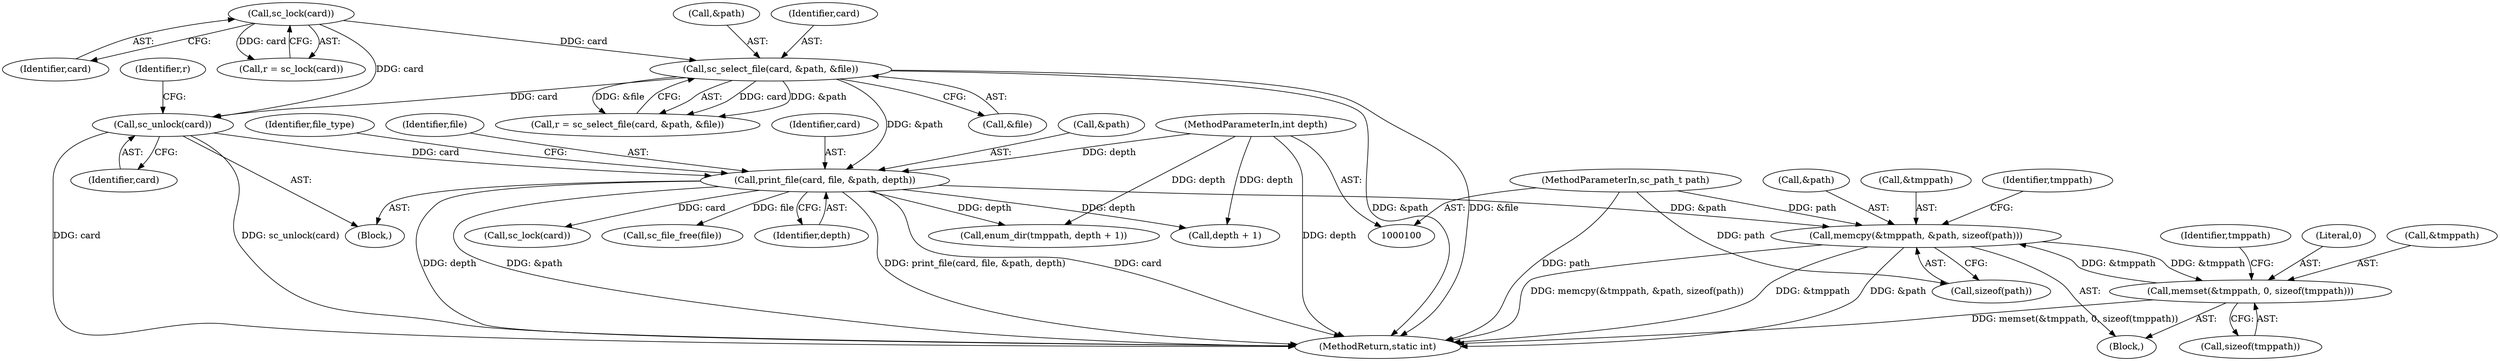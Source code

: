 digraph "0_OpenSC_8fe377e93b4b56060e5bbfb6f3142ceaeca744fa_22@API" {
"1000211" [label="(Call,memcpy(&tmppath, &path, sizeof(path)))"];
"1000205" [label="(Call,memset(&tmppath, 0, sizeof(tmppath)))"];
"1000211" [label="(Call,memcpy(&tmppath, &path, sizeof(path)))"];
"1000136" [label="(Call,print_file(card, file, &path, depth))"];
"1000124" [label="(Call,sc_unlock(card))"];
"1000118" [label="(Call,sc_select_file(card, &path, &file))"];
"1000110" [label="(Call,sc_lock(card))"];
"1000102" [label="(MethodParameterIn,int depth)"];
"1000101" [label="(MethodParameterIn,sc_path_t path)"];
"1000214" [label="(Call,&path)"];
"1000118" [label="(Call,sc_select_file(card, &path, &file))"];
"1000213" [label="(Identifier,tmppath)"];
"1000139" [label="(Call,&path)"];
"1000211" [label="(Call,memcpy(&tmppath, &path, sizeof(path)))"];
"1000111" [label="(Identifier,card)"];
"1000119" [label="(Identifier,card)"];
"1000216" [label="(Call,sizeof(path))"];
"1000208" [label="(Literal,0)"];
"1000244" [label="(MethodReturn,static int)"];
"1000212" [label="(Call,&tmppath)"];
"1000203" [label="(Block,)"];
"1000120" [label="(Call,&path)"];
"1000125" [label="(Identifier,card)"];
"1000143" [label="(Identifier,file_type)"];
"1000103" [label="(Block,)"];
"1000157" [label="(Call,sc_lock(card))"];
"1000108" [label="(Call,r = sc_lock(card))"];
"1000122" [label="(Call,&file)"];
"1000206" [label="(Call,&tmppath)"];
"1000102" [label="(MethodParameterIn,int depth)"];
"1000237" [label="(Call,enum_dir(tmppath, depth + 1))"];
"1000147" [label="(Call,sc_file_free(file))"];
"1000141" [label="(Identifier,depth)"];
"1000110" [label="(Call,sc_lock(card))"];
"1000124" [label="(Call,sc_unlock(card))"];
"1000136" [label="(Call,print_file(card, file, &path, depth))"];
"1000209" [label="(Call,sizeof(tmppath))"];
"1000116" [label="(Call,r = sc_select_file(card, &path, &file))"];
"1000138" [label="(Identifier,file)"];
"1000127" [label="(Identifier,r)"];
"1000205" [label="(Call,memset(&tmppath, 0, sizeof(tmppath)))"];
"1000239" [label="(Call,depth + 1)"];
"1000137" [label="(Identifier,card)"];
"1000101" [label="(MethodParameterIn,sc_path_t path)"];
"1000221" [label="(Identifier,tmppath)"];
"1000211" -> "1000203"  [label="AST: "];
"1000211" -> "1000216"  [label="CFG: "];
"1000212" -> "1000211"  [label="AST: "];
"1000214" -> "1000211"  [label="AST: "];
"1000216" -> "1000211"  [label="AST: "];
"1000221" -> "1000211"  [label="CFG: "];
"1000211" -> "1000244"  [label="DDG: &tmppath"];
"1000211" -> "1000244"  [label="DDG: &path"];
"1000211" -> "1000244"  [label="DDG: memcpy(&tmppath, &path, sizeof(path))"];
"1000211" -> "1000205"  [label="DDG: &tmppath"];
"1000205" -> "1000211"  [label="DDG: &tmppath"];
"1000136" -> "1000211"  [label="DDG: &path"];
"1000101" -> "1000211"  [label="DDG: path"];
"1000205" -> "1000203"  [label="AST: "];
"1000205" -> "1000209"  [label="CFG: "];
"1000206" -> "1000205"  [label="AST: "];
"1000208" -> "1000205"  [label="AST: "];
"1000209" -> "1000205"  [label="AST: "];
"1000213" -> "1000205"  [label="CFG: "];
"1000205" -> "1000244"  [label="DDG: memset(&tmppath, 0, sizeof(tmppath))"];
"1000136" -> "1000103"  [label="AST: "];
"1000136" -> "1000141"  [label="CFG: "];
"1000137" -> "1000136"  [label="AST: "];
"1000138" -> "1000136"  [label="AST: "];
"1000139" -> "1000136"  [label="AST: "];
"1000141" -> "1000136"  [label="AST: "];
"1000143" -> "1000136"  [label="CFG: "];
"1000136" -> "1000244"  [label="DDG: card"];
"1000136" -> "1000244"  [label="DDG: depth"];
"1000136" -> "1000244"  [label="DDG: &path"];
"1000136" -> "1000244"  [label="DDG: print_file(card, file, &path, depth)"];
"1000124" -> "1000136"  [label="DDG: card"];
"1000118" -> "1000136"  [label="DDG: &path"];
"1000102" -> "1000136"  [label="DDG: depth"];
"1000136" -> "1000147"  [label="DDG: file"];
"1000136" -> "1000157"  [label="DDG: card"];
"1000136" -> "1000237"  [label="DDG: depth"];
"1000136" -> "1000239"  [label="DDG: depth"];
"1000124" -> "1000103"  [label="AST: "];
"1000124" -> "1000125"  [label="CFG: "];
"1000125" -> "1000124"  [label="AST: "];
"1000127" -> "1000124"  [label="CFG: "];
"1000124" -> "1000244"  [label="DDG: card"];
"1000124" -> "1000244"  [label="DDG: sc_unlock(card)"];
"1000118" -> "1000124"  [label="DDG: card"];
"1000110" -> "1000124"  [label="DDG: card"];
"1000118" -> "1000116"  [label="AST: "];
"1000118" -> "1000122"  [label="CFG: "];
"1000119" -> "1000118"  [label="AST: "];
"1000120" -> "1000118"  [label="AST: "];
"1000122" -> "1000118"  [label="AST: "];
"1000116" -> "1000118"  [label="CFG: "];
"1000118" -> "1000244"  [label="DDG: &path"];
"1000118" -> "1000244"  [label="DDG: &file"];
"1000118" -> "1000116"  [label="DDG: card"];
"1000118" -> "1000116"  [label="DDG: &path"];
"1000118" -> "1000116"  [label="DDG: &file"];
"1000110" -> "1000118"  [label="DDG: card"];
"1000110" -> "1000108"  [label="AST: "];
"1000110" -> "1000111"  [label="CFG: "];
"1000111" -> "1000110"  [label="AST: "];
"1000108" -> "1000110"  [label="CFG: "];
"1000110" -> "1000108"  [label="DDG: card"];
"1000102" -> "1000100"  [label="AST: "];
"1000102" -> "1000244"  [label="DDG: depth"];
"1000102" -> "1000237"  [label="DDG: depth"];
"1000102" -> "1000239"  [label="DDG: depth"];
"1000101" -> "1000100"  [label="AST: "];
"1000101" -> "1000244"  [label="DDG: path"];
"1000101" -> "1000216"  [label="DDG: path"];
}
